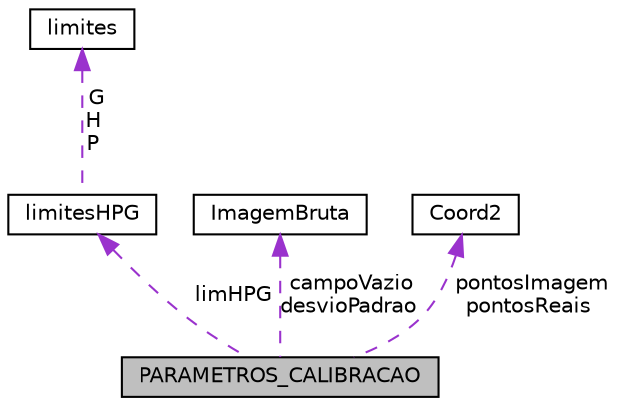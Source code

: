 digraph "PARAMETROS_CALIBRACAO"
{
  edge [fontname="Helvetica",fontsize="10",labelfontname="Helvetica",labelfontsize="10"];
  node [fontname="Helvetica",fontsize="10",shape=record];
  Node1 [label="PARAMETROS_CALIBRACAO",height=0.2,width=0.4,color="black", fillcolor="grey75", style="filled", fontcolor="black"];
  Node2 -> Node1 [dir="back",color="darkorchid3",fontsize="10",style="dashed",label=" limHPG" ,fontname="Helvetica"];
  Node2 [label="limitesHPG",height=0.2,width=0.4,color="black", fillcolor="white", style="filled",URL="$structlimitesHPG.html"];
  Node3 -> Node2 [dir="back",color="darkorchid3",fontsize="10",style="dashed",label=" G\nH\nP" ,fontname="Helvetica"];
  Node3 [label="limites",height=0.2,width=0.4,color="black", fillcolor="white", style="filled",URL="$structlimites.html"];
  Node4 -> Node1 [dir="back",color="darkorchid3",fontsize="10",style="dashed",label=" campoVazio\ndesvioPadrao" ,fontname="Helvetica"];
  Node4 [label="ImagemBruta",height=0.2,width=0.4,color="black", fillcolor="white", style="filled",URL="$classImagemBruta.html"];
  Node5 -> Node1 [dir="back",color="darkorchid3",fontsize="10",style="dashed",label=" pontosImagem\npontosReais" ,fontname="Helvetica"];
  Node5 [label="Coord2",height=0.2,width=0.4,color="black", fillcolor="white", style="filled",URL="$structCoord2.html"];
}
